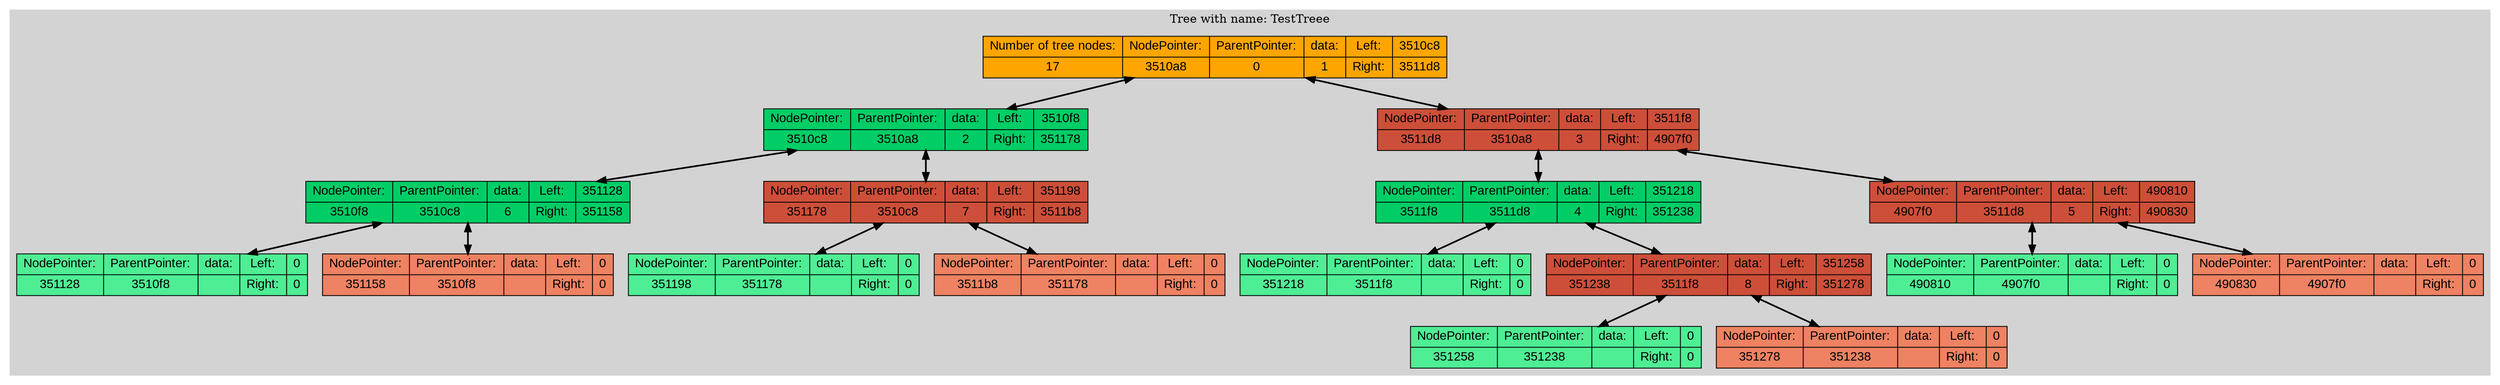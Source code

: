 digraph G{
node [ fontname="Arial", fontsize=15];
rankdir=HR;
subgraph clusterlist {
style=filled;
color=lightgrey;
3477672 [shape=record, label="{Number of tree nodes: | 17} | {NodePointer:  | 3510a8} | {ParentPointer: | 0} | {data: | 1} | {Left: | Right:} | {3510c8 | 3511d8}",style="filled",fillcolor="orange"];
3477672->3477704[dir="both";style="bold"];
3477672->3477976[dir="both";style="bold"];
3477976 [shape=record, label="{NodePointer:  | 3511d8} | {ParentPointer: | 3510a8} | {data: | 3} | {Left: | Right:} | {3511f8 | 4907f0}",style="filled",fillcolor="tomato3"];
3477976->3478008[dir="both";style="bold"];
3477976->4786160[dir="both";style="bold"];
4786160 [shape=record, label="{NodePointer:  | 4907f0} | {ParentPointer: | 3511d8} | {data: | 5} | {Left: | Right:} | {490810 | 490830}",style="filled",fillcolor="tomato3"];
4786160->4786192[dir="both";style="bold"];
4786160->4786224[dir="both";style="bold"];
4786224 [shape=record, label="{NodePointer:  | 490830} | {ParentPointer: | 4907f0} | {data: | } | {Left: | Right:} | {0 | 0}",style="filled",fillcolor="salmon2"];
4786192 [shape=record, label="{NodePointer:  | 490810} | {ParentPointer: | 4907f0} | {data: | } | {Left: | Right:} | {0 | 0}",style="filled",fillcolor="seagreen2"];
3478008 [shape=record, label="{NodePointer:  | 3511f8} | {ParentPointer: | 3511d8} | {data: | 4} | {Left: | Right:} | {351218 | 351238}",style="filled",fillcolor="springgreen3"];
3478008->3478040[dir="both";style="bold"];
3478008->3478072[dir="both";style="bold"];
3478072 [shape=record, label="{NodePointer:  | 351238} | {ParentPointer: | 3511f8} | {data: | 8} | {Left: | Right:} | {351258 | 351278}",style="filled",fillcolor="tomato3"];
3478072->3478104[dir="both";style="bold"];
3478072->3478136[dir="both";style="bold"];
3478136 [shape=record, label="{NodePointer:  | 351278} | {ParentPointer: | 351238} | {data: | } | {Left: | Right:} | {0 | 0}",style="filled",fillcolor="salmon2"];
3478104 [shape=record, label="{NodePointer:  | 351258} | {ParentPointer: | 351238} | {data: | } | {Left: | Right:} | {0 | 0}",style="filled",fillcolor="seagreen2"];
3478040 [shape=record, label="{NodePointer:  | 351218} | {ParentPointer: | 3511f8} | {data: | } | {Left: | Right:} | {0 | 0}",style="filled",fillcolor="seagreen2"];
3477704 [shape=record, label="{NodePointer:  | 3510c8} | {ParentPointer: | 3510a8} | {data: | 2} | {Left: | Right:} | {3510f8 | 351178}",style="filled",fillcolor="springgreen3"];
3477704->3477752[dir="both";style="bold"];
3477704->3477880[dir="both";style="bold"];
3477880 [shape=record, label="{NodePointer:  | 351178} | {ParentPointer: | 3510c8} | {data: | 7} | {Left: | Right:} | {351198 | 3511b8}",style="filled",fillcolor="tomato3"];
3477880->3477912[dir="both";style="bold"];
3477880->3477944[dir="both";style="bold"];
3477944 [shape=record, label="{NodePointer:  | 3511b8} | {ParentPointer: | 351178} | {data: | } | {Left: | Right:} | {0 | 0}",style="filled",fillcolor="salmon2"];
3477912 [shape=record, label="{NodePointer:  | 351198} | {ParentPointer: | 351178} | {data: | } | {Left: | Right:} | {0 | 0}",style="filled",fillcolor="seagreen2"];
3477752 [shape=record, label="{NodePointer:  | 3510f8} | {ParentPointer: | 3510c8} | {data: | 6} | {Left: | Right:} | {351128 | 351158}",style="filled",fillcolor="springgreen3"];
3477752->3477800[dir="both";style="bold"];
3477752->3477848[dir="both";style="bold"];
3477848 [shape=record, label="{NodePointer:  | 351158} | {ParentPointer: | 3510f8} | {data: | } | {Left: | Right:} | {0 | 0}",style="filled",fillcolor="salmon2"];
3477800 [shape=record, label="{NodePointer:  | 351128} | {ParentPointer: | 3510f8} | {data: | } | {Left: | Right:} | {0 | 0}",style="filled",fillcolor="seagreen2"];
label = "Tree with name: TestTreee"}
}
